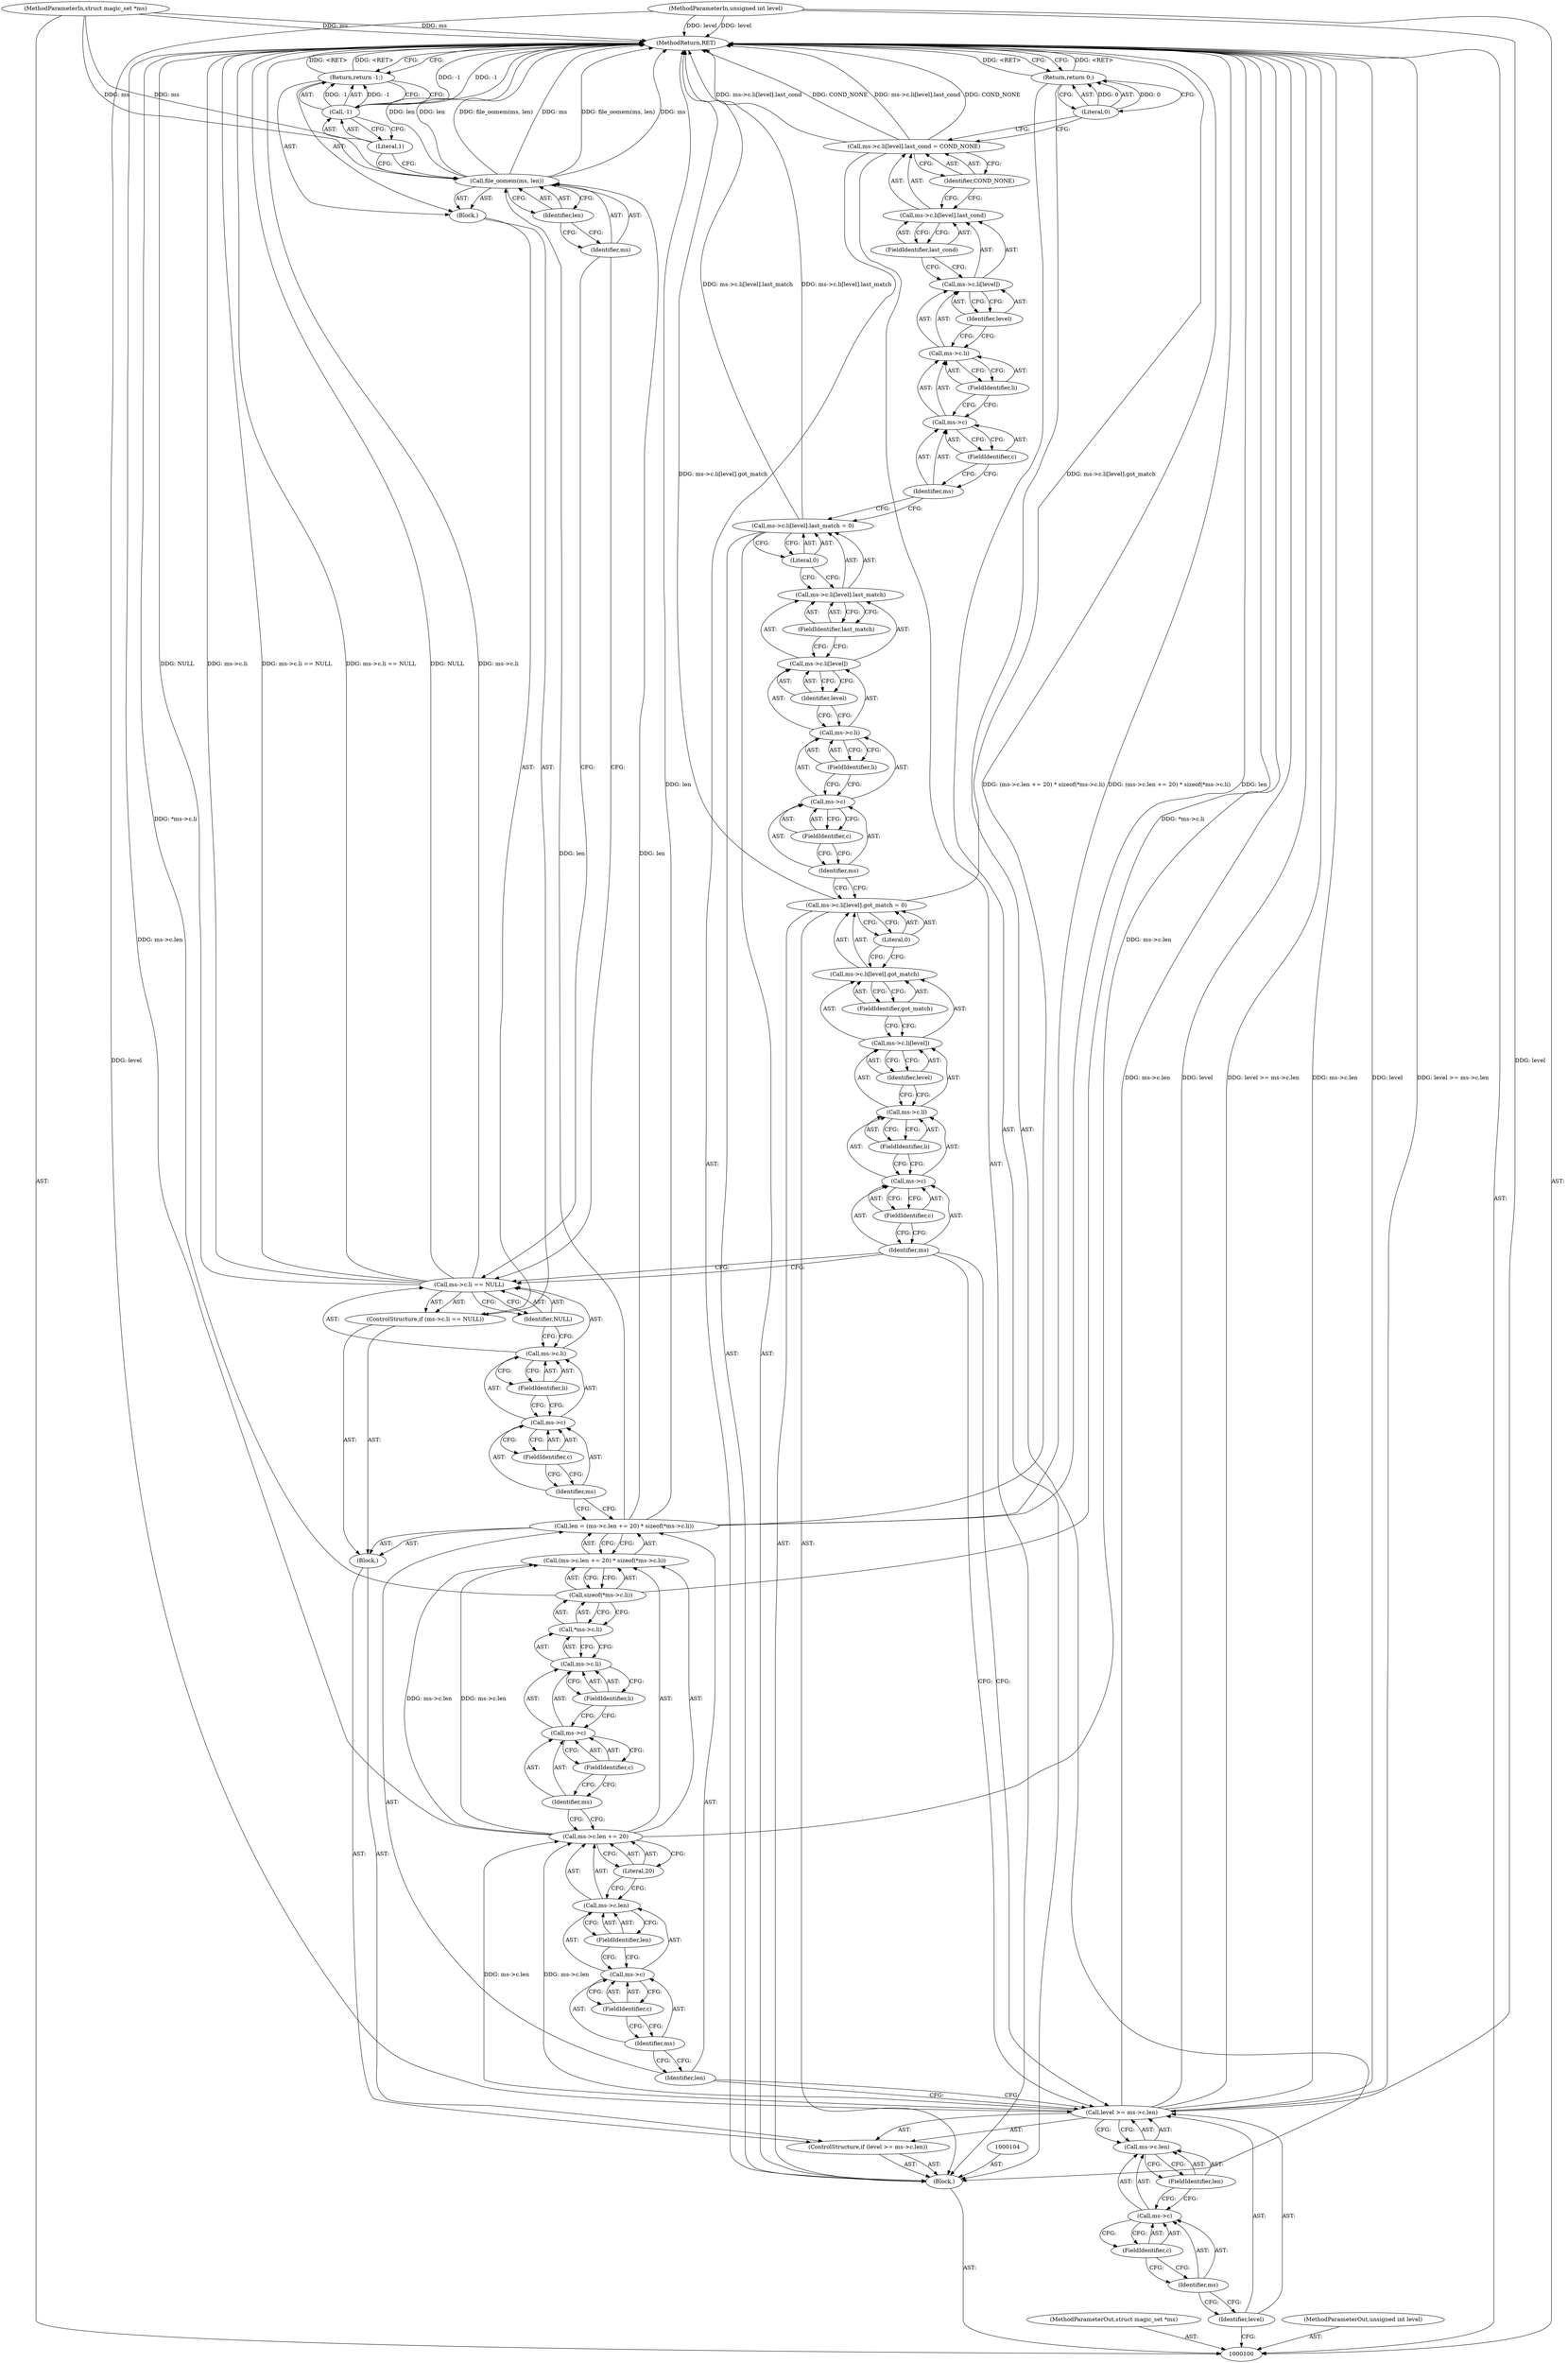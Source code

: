 digraph "1_file_6713ca45e7757297381f4b4cdb9cf5e624a9ad36" {
"1000181" [label="(MethodReturn,RET)"];
"1000101" [label="(MethodParameterIn,struct magic_set *ms)"];
"1000246" [label="(MethodParameterOut,struct magic_set *ms)"];
"1000102" [label="(MethodParameterIn,unsigned int level)"];
"1000247" [label="(MethodParameterOut,unsigned int level)"];
"1000136" [label="(FieldIdentifier,c)"];
"1000137" [label="(FieldIdentifier,li)"];
"1000138" [label="(Identifier,NULL)"];
"1000131" [label="(ControlStructure,if (ms->c.li == NULL))"];
"1000139" [label="(Block,)"];
"1000132" [label="(Call,ms->c.li == NULL)"];
"1000133" [label="(Call,ms->c.li)"];
"1000134" [label="(Call,ms->c)"];
"1000135" [label="(Identifier,ms)"];
"1000141" [label="(Identifier,ms)"];
"1000142" [label="(Identifier,len)"];
"1000140" [label="(Call,file_oomem(ms, len))"];
"1000144" [label="(Call,-1)"];
"1000145" [label="(Literal,1)"];
"1000143" [label="(Return,return -1;)"];
"1000146" [label="(Call,ms->c.li[level].got_match = 0)"];
"1000147" [label="(Call,ms->c.li[level].got_match)"];
"1000148" [label="(Call,ms->c.li[level])"];
"1000149" [label="(Call,ms->c.li)"];
"1000150" [label="(Call,ms->c)"];
"1000151" [label="(Identifier,ms)"];
"1000154" [label="(Identifier,level)"];
"1000155" [label="(FieldIdentifier,got_match)"];
"1000156" [label="(Literal,0)"];
"1000152" [label="(FieldIdentifier,c)"];
"1000153" [label="(FieldIdentifier,li)"];
"1000157" [label="(Call,ms->c.li[level].last_match = 0)"];
"1000158" [label="(Call,ms->c.li[level].last_match)"];
"1000159" [label="(Call,ms->c.li[level])"];
"1000160" [label="(Call,ms->c.li)"];
"1000161" [label="(Call,ms->c)"];
"1000162" [label="(Identifier,ms)"];
"1000165" [label="(Identifier,level)"];
"1000166" [label="(FieldIdentifier,last_match)"];
"1000167" [label="(Literal,0)"];
"1000163" [label="(FieldIdentifier,c)"];
"1000164" [label="(FieldIdentifier,li)"];
"1000168" [label="(Call,ms->c.li[level].last_cond = COND_NONE)"];
"1000169" [label="(Call,ms->c.li[level].last_cond)"];
"1000170" [label="(Call,ms->c.li[level])"];
"1000171" [label="(Call,ms->c.li)"];
"1000172" [label="(Call,ms->c)"];
"1000173" [label="(Identifier,ms)"];
"1000176" [label="(Identifier,level)"];
"1000177" [label="(FieldIdentifier,last_cond)"];
"1000178" [label="(Identifier,COND_NONE)"];
"1000174" [label="(FieldIdentifier,c)"];
"1000175" [label="(FieldIdentifier,li)"];
"1000103" [label="(Block,)"];
"1000179" [label="(Return,return 0;)"];
"1000180" [label="(Literal,0)"];
"1000108" [label="(Call,ms->c.len)"];
"1000109" [label="(Call,ms->c)"];
"1000110" [label="(Identifier,ms)"];
"1000111" [label="(FieldIdentifier,c)"];
"1000105" [label="(ControlStructure,if (level >= ms->c.len))"];
"1000112" [label="(FieldIdentifier,len)"];
"1000113" [label="(Block,)"];
"1000106" [label="(Call,level >= ms->c.len)"];
"1000107" [label="(Identifier,level)"];
"1000121" [label="(FieldIdentifier,c)"];
"1000122" [label="(FieldIdentifier,len)"];
"1000114" [label="(Call,len = (ms->c.len += 20) * sizeof(*ms->c.li))"];
"1000115" [label="(Identifier,len)"];
"1000123" [label="(Literal,20)"];
"1000124" [label="(Call,sizeof(*ms->c.li))"];
"1000125" [label="(Call,*ms->c.li)"];
"1000126" [label="(Call,ms->c.li)"];
"1000127" [label="(Call,ms->c)"];
"1000128" [label="(Identifier,ms)"];
"1000129" [label="(FieldIdentifier,c)"];
"1000130" [label="(FieldIdentifier,li)"];
"1000116" [label="(Call,(ms->c.len += 20) * sizeof(*ms->c.li))"];
"1000117" [label="(Call,ms->c.len += 20)"];
"1000118" [label="(Call,ms->c.len)"];
"1000119" [label="(Call,ms->c)"];
"1000120" [label="(Identifier,ms)"];
"1000181" -> "1000100"  [label="AST: "];
"1000181" -> "1000143"  [label="CFG: "];
"1000181" -> "1000179"  [label="CFG: "];
"1000140" -> "1000181"  [label="DDG: len"];
"1000140" -> "1000181"  [label="DDG: file_oomem(ms, len)"];
"1000140" -> "1000181"  [label="DDG: ms"];
"1000124" -> "1000181"  [label="DDG: *ms->c.li"];
"1000106" -> "1000181"  [label="DDG: ms->c.len"];
"1000106" -> "1000181"  [label="DDG: level"];
"1000106" -> "1000181"  [label="DDG: level >= ms->c.len"];
"1000168" -> "1000181"  [label="DDG: ms->c.li[level].last_cond"];
"1000168" -> "1000181"  [label="DDG: COND_NONE"];
"1000114" -> "1000181"  [label="DDG: len"];
"1000114" -> "1000181"  [label="DDG: (ms->c.len += 20) * sizeof(*ms->c.li)"];
"1000117" -> "1000181"  [label="DDG: ms->c.len"];
"1000101" -> "1000181"  [label="DDG: ms"];
"1000132" -> "1000181"  [label="DDG: NULL"];
"1000132" -> "1000181"  [label="DDG: ms->c.li == NULL"];
"1000132" -> "1000181"  [label="DDG: ms->c.li"];
"1000157" -> "1000181"  [label="DDG: ms->c.li[level].last_match"];
"1000144" -> "1000181"  [label="DDG: -1"];
"1000102" -> "1000181"  [label="DDG: level"];
"1000146" -> "1000181"  [label="DDG: ms->c.li[level].got_match"];
"1000179" -> "1000181"  [label="DDG: <RET>"];
"1000143" -> "1000181"  [label="DDG: <RET>"];
"1000101" -> "1000100"  [label="AST: "];
"1000101" -> "1000181"  [label="DDG: ms"];
"1000101" -> "1000140"  [label="DDG: ms"];
"1000246" -> "1000100"  [label="AST: "];
"1000102" -> "1000100"  [label="AST: "];
"1000102" -> "1000181"  [label="DDG: level"];
"1000102" -> "1000106"  [label="DDG: level"];
"1000247" -> "1000100"  [label="AST: "];
"1000136" -> "1000134"  [label="AST: "];
"1000136" -> "1000135"  [label="CFG: "];
"1000134" -> "1000136"  [label="CFG: "];
"1000137" -> "1000133"  [label="AST: "];
"1000137" -> "1000134"  [label="CFG: "];
"1000133" -> "1000137"  [label="CFG: "];
"1000138" -> "1000132"  [label="AST: "];
"1000138" -> "1000133"  [label="CFG: "];
"1000132" -> "1000138"  [label="CFG: "];
"1000131" -> "1000113"  [label="AST: "];
"1000132" -> "1000131"  [label="AST: "];
"1000139" -> "1000131"  [label="AST: "];
"1000139" -> "1000131"  [label="AST: "];
"1000140" -> "1000139"  [label="AST: "];
"1000143" -> "1000139"  [label="AST: "];
"1000132" -> "1000131"  [label="AST: "];
"1000132" -> "1000138"  [label="CFG: "];
"1000133" -> "1000132"  [label="AST: "];
"1000138" -> "1000132"  [label="AST: "];
"1000141" -> "1000132"  [label="CFG: "];
"1000151" -> "1000132"  [label="CFG: "];
"1000132" -> "1000181"  [label="DDG: NULL"];
"1000132" -> "1000181"  [label="DDG: ms->c.li == NULL"];
"1000132" -> "1000181"  [label="DDG: ms->c.li"];
"1000133" -> "1000132"  [label="AST: "];
"1000133" -> "1000137"  [label="CFG: "];
"1000134" -> "1000133"  [label="AST: "];
"1000137" -> "1000133"  [label="AST: "];
"1000138" -> "1000133"  [label="CFG: "];
"1000134" -> "1000133"  [label="AST: "];
"1000134" -> "1000136"  [label="CFG: "];
"1000135" -> "1000134"  [label="AST: "];
"1000136" -> "1000134"  [label="AST: "];
"1000137" -> "1000134"  [label="CFG: "];
"1000135" -> "1000134"  [label="AST: "];
"1000135" -> "1000114"  [label="CFG: "];
"1000136" -> "1000135"  [label="CFG: "];
"1000141" -> "1000140"  [label="AST: "];
"1000141" -> "1000132"  [label="CFG: "];
"1000142" -> "1000141"  [label="CFG: "];
"1000142" -> "1000140"  [label="AST: "];
"1000142" -> "1000141"  [label="CFG: "];
"1000140" -> "1000142"  [label="CFG: "];
"1000140" -> "1000139"  [label="AST: "];
"1000140" -> "1000142"  [label="CFG: "];
"1000141" -> "1000140"  [label="AST: "];
"1000142" -> "1000140"  [label="AST: "];
"1000145" -> "1000140"  [label="CFG: "];
"1000140" -> "1000181"  [label="DDG: len"];
"1000140" -> "1000181"  [label="DDG: file_oomem(ms, len)"];
"1000140" -> "1000181"  [label="DDG: ms"];
"1000101" -> "1000140"  [label="DDG: ms"];
"1000114" -> "1000140"  [label="DDG: len"];
"1000144" -> "1000143"  [label="AST: "];
"1000144" -> "1000145"  [label="CFG: "];
"1000145" -> "1000144"  [label="AST: "];
"1000143" -> "1000144"  [label="CFG: "];
"1000144" -> "1000181"  [label="DDG: -1"];
"1000144" -> "1000143"  [label="DDG: -1"];
"1000145" -> "1000144"  [label="AST: "];
"1000145" -> "1000140"  [label="CFG: "];
"1000144" -> "1000145"  [label="CFG: "];
"1000143" -> "1000139"  [label="AST: "];
"1000143" -> "1000144"  [label="CFG: "];
"1000144" -> "1000143"  [label="AST: "];
"1000181" -> "1000143"  [label="CFG: "];
"1000143" -> "1000181"  [label="DDG: <RET>"];
"1000144" -> "1000143"  [label="DDG: -1"];
"1000146" -> "1000103"  [label="AST: "];
"1000146" -> "1000156"  [label="CFG: "];
"1000147" -> "1000146"  [label="AST: "];
"1000156" -> "1000146"  [label="AST: "];
"1000162" -> "1000146"  [label="CFG: "];
"1000146" -> "1000181"  [label="DDG: ms->c.li[level].got_match"];
"1000147" -> "1000146"  [label="AST: "];
"1000147" -> "1000155"  [label="CFG: "];
"1000148" -> "1000147"  [label="AST: "];
"1000155" -> "1000147"  [label="AST: "];
"1000156" -> "1000147"  [label="CFG: "];
"1000148" -> "1000147"  [label="AST: "];
"1000148" -> "1000154"  [label="CFG: "];
"1000149" -> "1000148"  [label="AST: "];
"1000154" -> "1000148"  [label="AST: "];
"1000155" -> "1000148"  [label="CFG: "];
"1000149" -> "1000148"  [label="AST: "];
"1000149" -> "1000153"  [label="CFG: "];
"1000150" -> "1000149"  [label="AST: "];
"1000153" -> "1000149"  [label="AST: "];
"1000154" -> "1000149"  [label="CFG: "];
"1000150" -> "1000149"  [label="AST: "];
"1000150" -> "1000152"  [label="CFG: "];
"1000151" -> "1000150"  [label="AST: "];
"1000152" -> "1000150"  [label="AST: "];
"1000153" -> "1000150"  [label="CFG: "];
"1000151" -> "1000150"  [label="AST: "];
"1000151" -> "1000132"  [label="CFG: "];
"1000151" -> "1000106"  [label="CFG: "];
"1000152" -> "1000151"  [label="CFG: "];
"1000154" -> "1000148"  [label="AST: "];
"1000154" -> "1000149"  [label="CFG: "];
"1000148" -> "1000154"  [label="CFG: "];
"1000155" -> "1000147"  [label="AST: "];
"1000155" -> "1000148"  [label="CFG: "];
"1000147" -> "1000155"  [label="CFG: "];
"1000156" -> "1000146"  [label="AST: "];
"1000156" -> "1000147"  [label="CFG: "];
"1000146" -> "1000156"  [label="CFG: "];
"1000152" -> "1000150"  [label="AST: "];
"1000152" -> "1000151"  [label="CFG: "];
"1000150" -> "1000152"  [label="CFG: "];
"1000153" -> "1000149"  [label="AST: "];
"1000153" -> "1000150"  [label="CFG: "];
"1000149" -> "1000153"  [label="CFG: "];
"1000157" -> "1000103"  [label="AST: "];
"1000157" -> "1000167"  [label="CFG: "];
"1000158" -> "1000157"  [label="AST: "];
"1000167" -> "1000157"  [label="AST: "];
"1000173" -> "1000157"  [label="CFG: "];
"1000157" -> "1000181"  [label="DDG: ms->c.li[level].last_match"];
"1000158" -> "1000157"  [label="AST: "];
"1000158" -> "1000166"  [label="CFG: "];
"1000159" -> "1000158"  [label="AST: "];
"1000166" -> "1000158"  [label="AST: "];
"1000167" -> "1000158"  [label="CFG: "];
"1000159" -> "1000158"  [label="AST: "];
"1000159" -> "1000165"  [label="CFG: "];
"1000160" -> "1000159"  [label="AST: "];
"1000165" -> "1000159"  [label="AST: "];
"1000166" -> "1000159"  [label="CFG: "];
"1000160" -> "1000159"  [label="AST: "];
"1000160" -> "1000164"  [label="CFG: "];
"1000161" -> "1000160"  [label="AST: "];
"1000164" -> "1000160"  [label="AST: "];
"1000165" -> "1000160"  [label="CFG: "];
"1000161" -> "1000160"  [label="AST: "];
"1000161" -> "1000163"  [label="CFG: "];
"1000162" -> "1000161"  [label="AST: "];
"1000163" -> "1000161"  [label="AST: "];
"1000164" -> "1000161"  [label="CFG: "];
"1000162" -> "1000161"  [label="AST: "];
"1000162" -> "1000146"  [label="CFG: "];
"1000163" -> "1000162"  [label="CFG: "];
"1000165" -> "1000159"  [label="AST: "];
"1000165" -> "1000160"  [label="CFG: "];
"1000159" -> "1000165"  [label="CFG: "];
"1000166" -> "1000158"  [label="AST: "];
"1000166" -> "1000159"  [label="CFG: "];
"1000158" -> "1000166"  [label="CFG: "];
"1000167" -> "1000157"  [label="AST: "];
"1000167" -> "1000158"  [label="CFG: "];
"1000157" -> "1000167"  [label="CFG: "];
"1000163" -> "1000161"  [label="AST: "];
"1000163" -> "1000162"  [label="CFG: "];
"1000161" -> "1000163"  [label="CFG: "];
"1000164" -> "1000160"  [label="AST: "];
"1000164" -> "1000161"  [label="CFG: "];
"1000160" -> "1000164"  [label="CFG: "];
"1000168" -> "1000103"  [label="AST: "];
"1000168" -> "1000178"  [label="CFG: "];
"1000169" -> "1000168"  [label="AST: "];
"1000178" -> "1000168"  [label="AST: "];
"1000180" -> "1000168"  [label="CFG: "];
"1000168" -> "1000181"  [label="DDG: ms->c.li[level].last_cond"];
"1000168" -> "1000181"  [label="DDG: COND_NONE"];
"1000169" -> "1000168"  [label="AST: "];
"1000169" -> "1000177"  [label="CFG: "];
"1000170" -> "1000169"  [label="AST: "];
"1000177" -> "1000169"  [label="AST: "];
"1000178" -> "1000169"  [label="CFG: "];
"1000170" -> "1000169"  [label="AST: "];
"1000170" -> "1000176"  [label="CFG: "];
"1000171" -> "1000170"  [label="AST: "];
"1000176" -> "1000170"  [label="AST: "];
"1000177" -> "1000170"  [label="CFG: "];
"1000171" -> "1000170"  [label="AST: "];
"1000171" -> "1000175"  [label="CFG: "];
"1000172" -> "1000171"  [label="AST: "];
"1000175" -> "1000171"  [label="AST: "];
"1000176" -> "1000171"  [label="CFG: "];
"1000172" -> "1000171"  [label="AST: "];
"1000172" -> "1000174"  [label="CFG: "];
"1000173" -> "1000172"  [label="AST: "];
"1000174" -> "1000172"  [label="AST: "];
"1000175" -> "1000172"  [label="CFG: "];
"1000173" -> "1000172"  [label="AST: "];
"1000173" -> "1000157"  [label="CFG: "];
"1000174" -> "1000173"  [label="CFG: "];
"1000176" -> "1000170"  [label="AST: "];
"1000176" -> "1000171"  [label="CFG: "];
"1000170" -> "1000176"  [label="CFG: "];
"1000177" -> "1000169"  [label="AST: "];
"1000177" -> "1000170"  [label="CFG: "];
"1000169" -> "1000177"  [label="CFG: "];
"1000178" -> "1000168"  [label="AST: "];
"1000178" -> "1000169"  [label="CFG: "];
"1000168" -> "1000178"  [label="CFG: "];
"1000174" -> "1000172"  [label="AST: "];
"1000174" -> "1000173"  [label="CFG: "];
"1000172" -> "1000174"  [label="CFG: "];
"1000175" -> "1000171"  [label="AST: "];
"1000175" -> "1000172"  [label="CFG: "];
"1000171" -> "1000175"  [label="CFG: "];
"1000103" -> "1000100"  [label="AST: "];
"1000104" -> "1000103"  [label="AST: "];
"1000105" -> "1000103"  [label="AST: "];
"1000146" -> "1000103"  [label="AST: "];
"1000157" -> "1000103"  [label="AST: "];
"1000168" -> "1000103"  [label="AST: "];
"1000179" -> "1000103"  [label="AST: "];
"1000179" -> "1000103"  [label="AST: "];
"1000179" -> "1000180"  [label="CFG: "];
"1000180" -> "1000179"  [label="AST: "];
"1000181" -> "1000179"  [label="CFG: "];
"1000179" -> "1000181"  [label="DDG: <RET>"];
"1000180" -> "1000179"  [label="DDG: 0"];
"1000180" -> "1000179"  [label="AST: "];
"1000180" -> "1000168"  [label="CFG: "];
"1000179" -> "1000180"  [label="CFG: "];
"1000180" -> "1000179"  [label="DDG: 0"];
"1000108" -> "1000106"  [label="AST: "];
"1000108" -> "1000112"  [label="CFG: "];
"1000109" -> "1000108"  [label="AST: "];
"1000112" -> "1000108"  [label="AST: "];
"1000106" -> "1000108"  [label="CFG: "];
"1000109" -> "1000108"  [label="AST: "];
"1000109" -> "1000111"  [label="CFG: "];
"1000110" -> "1000109"  [label="AST: "];
"1000111" -> "1000109"  [label="AST: "];
"1000112" -> "1000109"  [label="CFG: "];
"1000110" -> "1000109"  [label="AST: "];
"1000110" -> "1000107"  [label="CFG: "];
"1000111" -> "1000110"  [label="CFG: "];
"1000111" -> "1000109"  [label="AST: "];
"1000111" -> "1000110"  [label="CFG: "];
"1000109" -> "1000111"  [label="CFG: "];
"1000105" -> "1000103"  [label="AST: "];
"1000106" -> "1000105"  [label="AST: "];
"1000113" -> "1000105"  [label="AST: "];
"1000112" -> "1000108"  [label="AST: "];
"1000112" -> "1000109"  [label="CFG: "];
"1000108" -> "1000112"  [label="CFG: "];
"1000113" -> "1000105"  [label="AST: "];
"1000114" -> "1000113"  [label="AST: "];
"1000131" -> "1000113"  [label="AST: "];
"1000106" -> "1000105"  [label="AST: "];
"1000106" -> "1000108"  [label="CFG: "];
"1000107" -> "1000106"  [label="AST: "];
"1000108" -> "1000106"  [label="AST: "];
"1000115" -> "1000106"  [label="CFG: "];
"1000151" -> "1000106"  [label="CFG: "];
"1000106" -> "1000181"  [label="DDG: ms->c.len"];
"1000106" -> "1000181"  [label="DDG: level"];
"1000106" -> "1000181"  [label="DDG: level >= ms->c.len"];
"1000102" -> "1000106"  [label="DDG: level"];
"1000106" -> "1000117"  [label="DDG: ms->c.len"];
"1000107" -> "1000106"  [label="AST: "];
"1000107" -> "1000100"  [label="CFG: "];
"1000110" -> "1000107"  [label="CFG: "];
"1000121" -> "1000119"  [label="AST: "];
"1000121" -> "1000120"  [label="CFG: "];
"1000119" -> "1000121"  [label="CFG: "];
"1000122" -> "1000118"  [label="AST: "];
"1000122" -> "1000119"  [label="CFG: "];
"1000118" -> "1000122"  [label="CFG: "];
"1000114" -> "1000113"  [label="AST: "];
"1000114" -> "1000116"  [label="CFG: "];
"1000115" -> "1000114"  [label="AST: "];
"1000116" -> "1000114"  [label="AST: "];
"1000135" -> "1000114"  [label="CFG: "];
"1000114" -> "1000181"  [label="DDG: len"];
"1000114" -> "1000181"  [label="DDG: (ms->c.len += 20) * sizeof(*ms->c.li)"];
"1000114" -> "1000140"  [label="DDG: len"];
"1000115" -> "1000114"  [label="AST: "];
"1000115" -> "1000106"  [label="CFG: "];
"1000120" -> "1000115"  [label="CFG: "];
"1000123" -> "1000117"  [label="AST: "];
"1000123" -> "1000118"  [label="CFG: "];
"1000117" -> "1000123"  [label="CFG: "];
"1000124" -> "1000116"  [label="AST: "];
"1000124" -> "1000125"  [label="CFG: "];
"1000125" -> "1000124"  [label="AST: "];
"1000116" -> "1000124"  [label="CFG: "];
"1000124" -> "1000181"  [label="DDG: *ms->c.li"];
"1000125" -> "1000124"  [label="AST: "];
"1000125" -> "1000126"  [label="CFG: "];
"1000126" -> "1000125"  [label="AST: "];
"1000124" -> "1000125"  [label="CFG: "];
"1000126" -> "1000125"  [label="AST: "];
"1000126" -> "1000130"  [label="CFG: "];
"1000127" -> "1000126"  [label="AST: "];
"1000130" -> "1000126"  [label="AST: "];
"1000125" -> "1000126"  [label="CFG: "];
"1000127" -> "1000126"  [label="AST: "];
"1000127" -> "1000129"  [label="CFG: "];
"1000128" -> "1000127"  [label="AST: "];
"1000129" -> "1000127"  [label="AST: "];
"1000130" -> "1000127"  [label="CFG: "];
"1000128" -> "1000127"  [label="AST: "];
"1000128" -> "1000117"  [label="CFG: "];
"1000129" -> "1000128"  [label="CFG: "];
"1000129" -> "1000127"  [label="AST: "];
"1000129" -> "1000128"  [label="CFG: "];
"1000127" -> "1000129"  [label="CFG: "];
"1000130" -> "1000126"  [label="AST: "];
"1000130" -> "1000127"  [label="CFG: "];
"1000126" -> "1000130"  [label="CFG: "];
"1000116" -> "1000114"  [label="AST: "];
"1000116" -> "1000124"  [label="CFG: "];
"1000117" -> "1000116"  [label="AST: "];
"1000124" -> "1000116"  [label="AST: "];
"1000114" -> "1000116"  [label="CFG: "];
"1000117" -> "1000116"  [label="DDG: ms->c.len"];
"1000117" -> "1000116"  [label="AST: "];
"1000117" -> "1000123"  [label="CFG: "];
"1000118" -> "1000117"  [label="AST: "];
"1000123" -> "1000117"  [label="AST: "];
"1000128" -> "1000117"  [label="CFG: "];
"1000117" -> "1000181"  [label="DDG: ms->c.len"];
"1000117" -> "1000116"  [label="DDG: ms->c.len"];
"1000106" -> "1000117"  [label="DDG: ms->c.len"];
"1000118" -> "1000117"  [label="AST: "];
"1000118" -> "1000122"  [label="CFG: "];
"1000119" -> "1000118"  [label="AST: "];
"1000122" -> "1000118"  [label="AST: "];
"1000123" -> "1000118"  [label="CFG: "];
"1000119" -> "1000118"  [label="AST: "];
"1000119" -> "1000121"  [label="CFG: "];
"1000120" -> "1000119"  [label="AST: "];
"1000121" -> "1000119"  [label="AST: "];
"1000122" -> "1000119"  [label="CFG: "];
"1000120" -> "1000119"  [label="AST: "];
"1000120" -> "1000115"  [label="CFG: "];
"1000121" -> "1000120"  [label="CFG: "];
}
